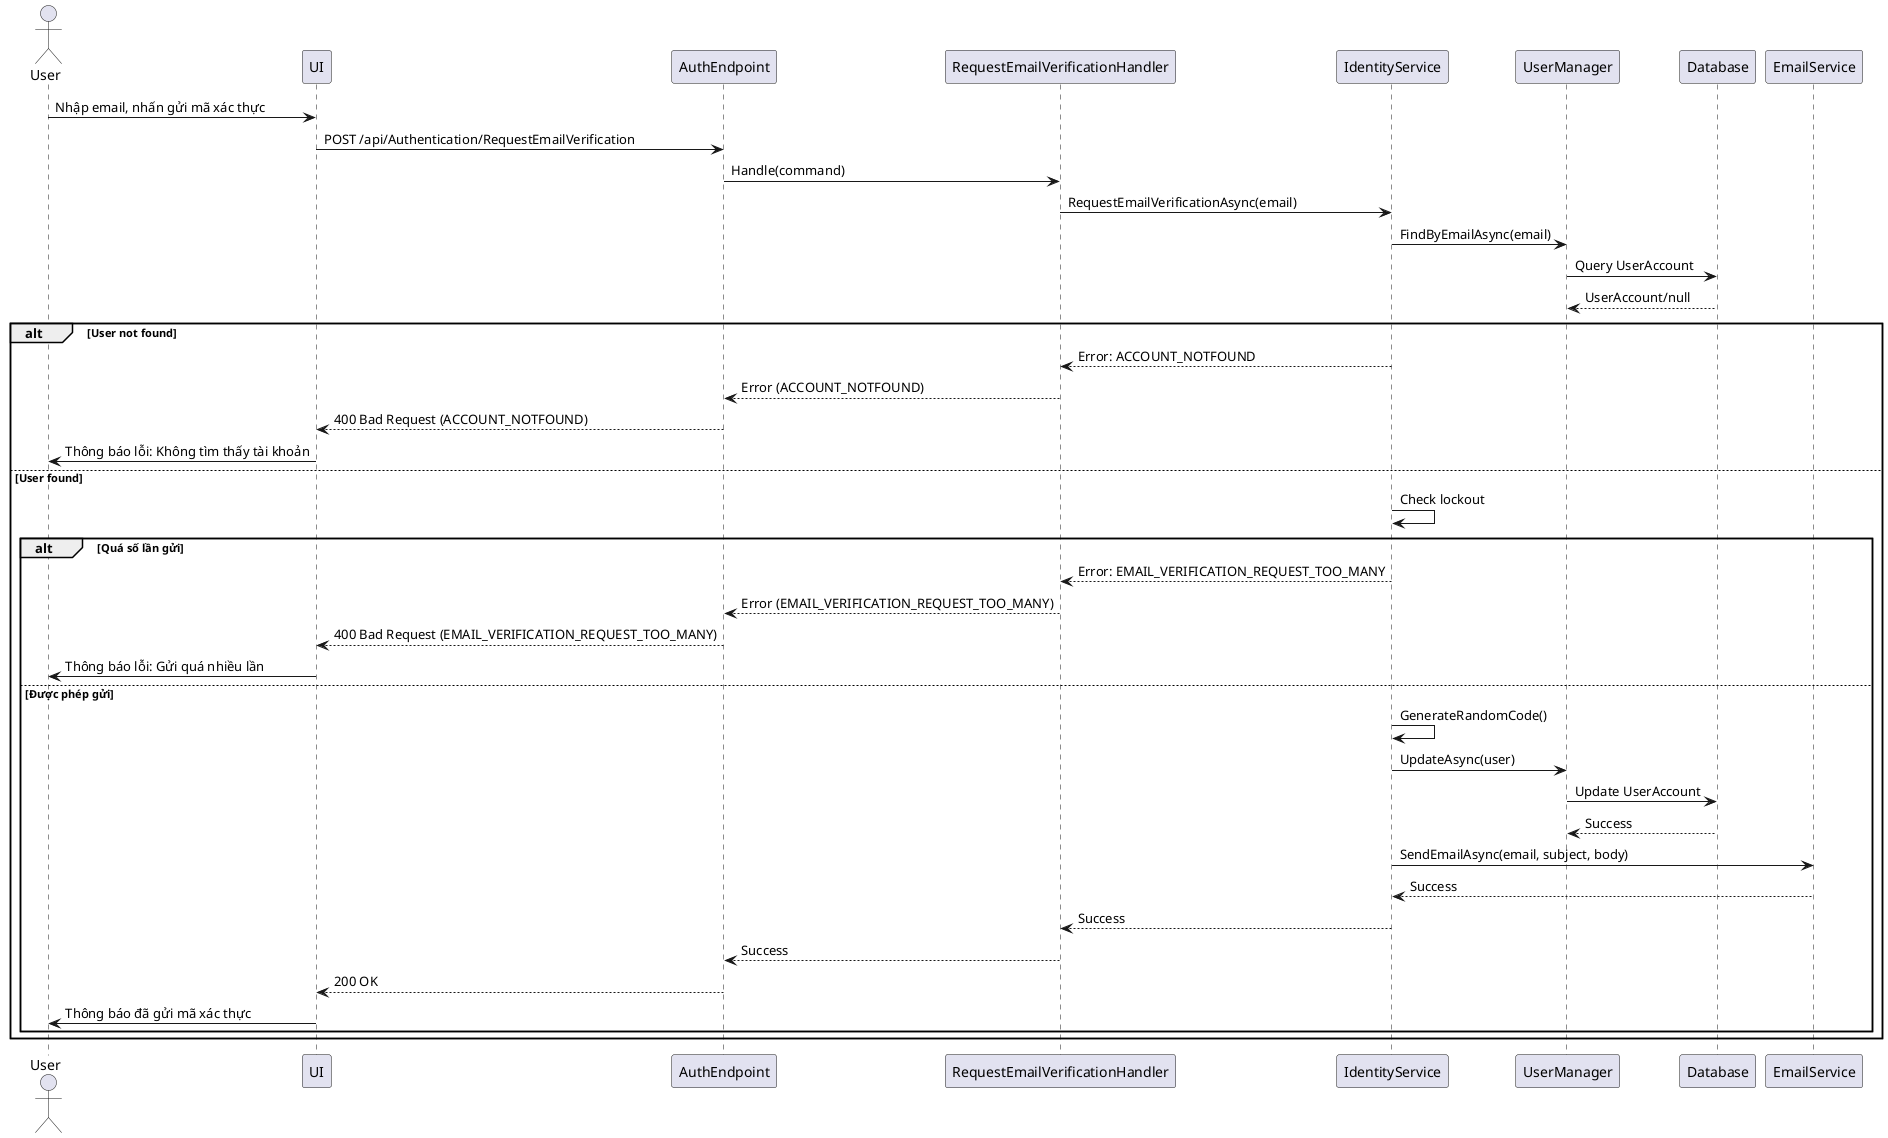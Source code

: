 @startuml
actor User
participant UI
participant AuthEndpoint
participant RequestEmailVerificationHandler
participant IdentityService
participant UserManager
participant Database
participant EmailService

User -> UI : Nhập email, nhấn gửi mã xác thực
UI -> AuthEndpoint : POST /api/Authentication/RequestEmailVerification
AuthEndpoint -> RequestEmailVerificationHandler : Handle(command)
RequestEmailVerificationHandler -> IdentityService : RequestEmailVerificationAsync(email)
IdentityService -> UserManager : FindByEmailAsync(email)
UserManager -> Database : Query UserAccount
Database --> UserManager : UserAccount/null
alt User not found
    IdentityService --> RequestEmailVerificationHandler : Error: ACCOUNT_NOTFOUND
    RequestEmailVerificationHandler --> AuthEndpoint : Error (ACCOUNT_NOTFOUND)
    AuthEndpoint --> UI : 400 Bad Request (ACCOUNT_NOTFOUND)
    UI -> User : Thông báo lỗi: Không tìm thấy tài khoản
else User found
    IdentityService -> IdentityService : Check lockout
    alt Quá số lần gửi
        IdentityService --> RequestEmailVerificationHandler : Error: EMAIL_VERIFICATION_REQUEST_TOO_MANY
        RequestEmailVerificationHandler --> AuthEndpoint : Error (EMAIL_VERIFICATION_REQUEST_TOO_MANY)
        AuthEndpoint --> UI : 400 Bad Request (EMAIL_VERIFICATION_REQUEST_TOO_MANY)
        UI -> User : Thông báo lỗi: Gửi quá nhiều lần
    else Được phép gửi
        IdentityService -> IdentityService : GenerateRandomCode()
        IdentityService -> UserManager : UpdateAsync(user)
        UserManager -> Database : Update UserAccount
        Database --> UserManager : Success
        IdentityService -> EmailService : SendEmailAsync(email, subject, body)
        EmailService --> IdentityService : Success
        IdentityService --> RequestEmailVerificationHandler : Success
        RequestEmailVerificationHandler --> AuthEndpoint : Success
        AuthEndpoint --> UI : 200 OK
        UI -> User : Thông báo đã gửi mã xác thực
    end
end
@enduml